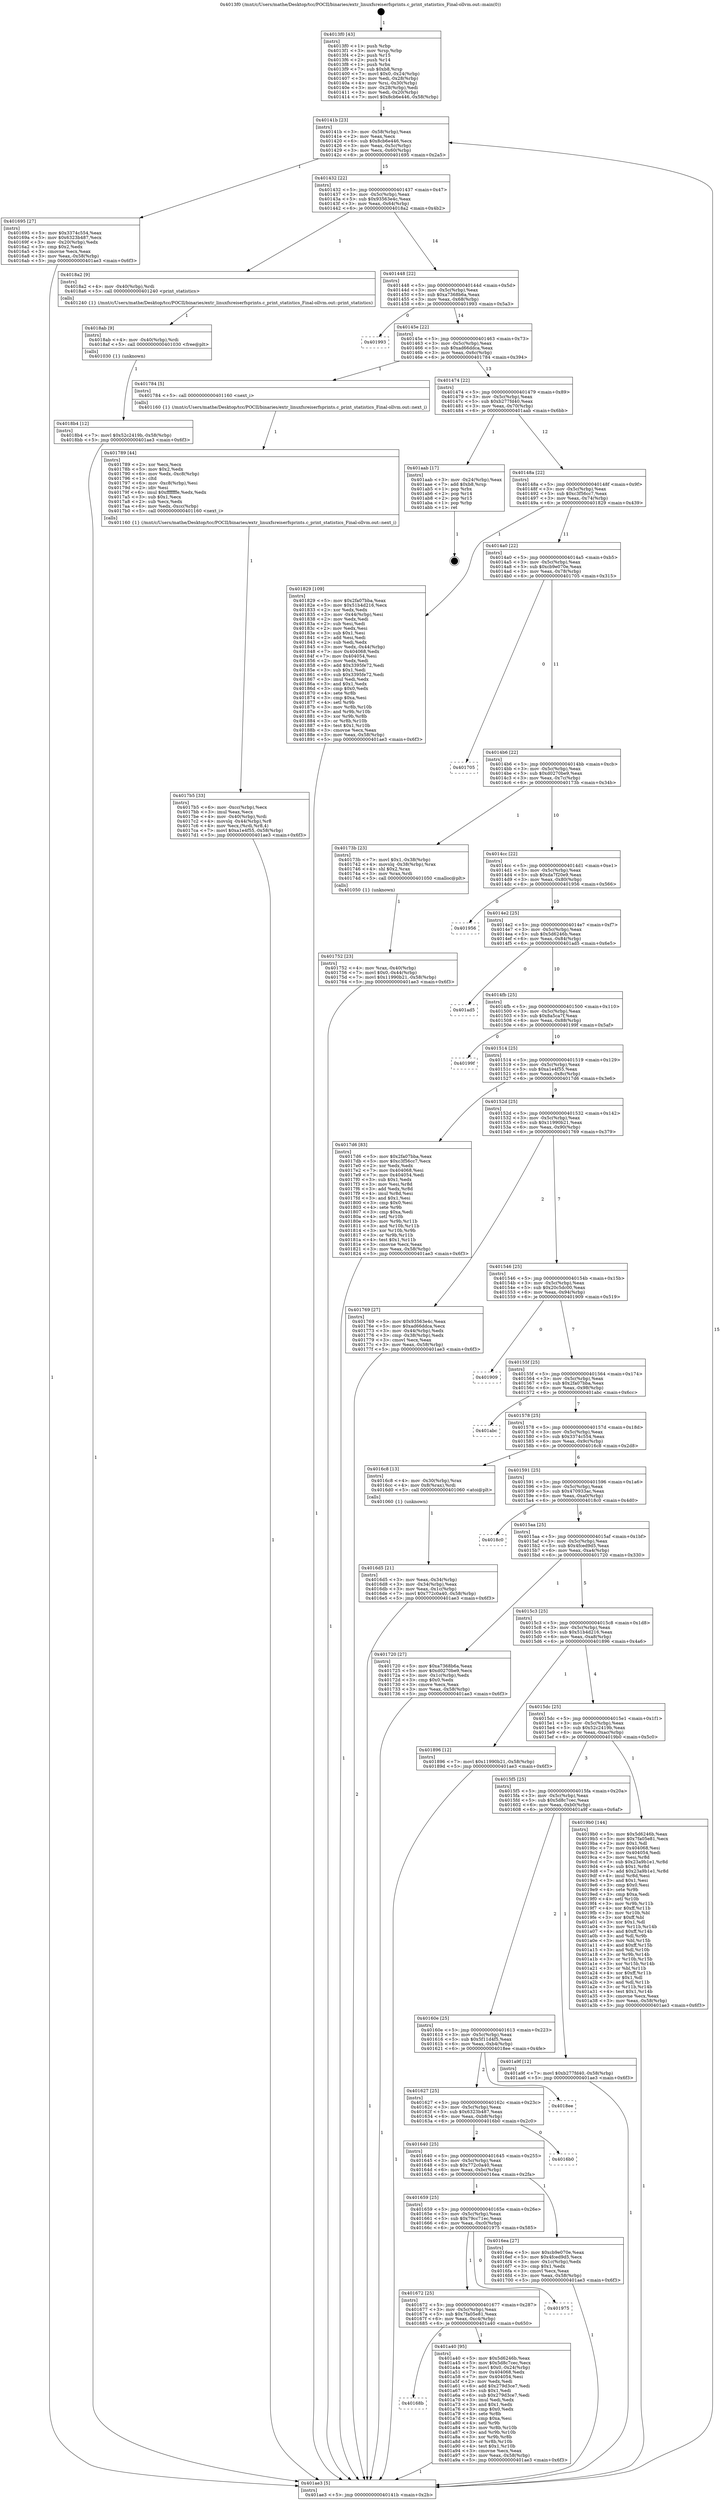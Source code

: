 digraph "0x4013f0" {
  label = "0x4013f0 (/mnt/c/Users/mathe/Desktop/tcc/POCII/binaries/extr_linuxfsreiserfsprints.c_print_statistics_Final-ollvm.out::main(0))"
  labelloc = "t"
  node[shape=record]

  Entry [label="",width=0.3,height=0.3,shape=circle,fillcolor=black,style=filled]
  "0x40141b" [label="{
     0x40141b [23]\l
     | [instrs]\l
     &nbsp;&nbsp;0x40141b \<+3\>: mov -0x58(%rbp),%eax\l
     &nbsp;&nbsp;0x40141e \<+2\>: mov %eax,%ecx\l
     &nbsp;&nbsp;0x401420 \<+6\>: sub $0x8cb6e446,%ecx\l
     &nbsp;&nbsp;0x401426 \<+3\>: mov %eax,-0x5c(%rbp)\l
     &nbsp;&nbsp;0x401429 \<+3\>: mov %ecx,-0x60(%rbp)\l
     &nbsp;&nbsp;0x40142c \<+6\>: je 0000000000401695 \<main+0x2a5\>\l
  }"]
  "0x401695" [label="{
     0x401695 [27]\l
     | [instrs]\l
     &nbsp;&nbsp;0x401695 \<+5\>: mov $0x3374c554,%eax\l
     &nbsp;&nbsp;0x40169a \<+5\>: mov $0x6323b487,%ecx\l
     &nbsp;&nbsp;0x40169f \<+3\>: mov -0x20(%rbp),%edx\l
     &nbsp;&nbsp;0x4016a2 \<+3\>: cmp $0x2,%edx\l
     &nbsp;&nbsp;0x4016a5 \<+3\>: cmovne %ecx,%eax\l
     &nbsp;&nbsp;0x4016a8 \<+3\>: mov %eax,-0x58(%rbp)\l
     &nbsp;&nbsp;0x4016ab \<+5\>: jmp 0000000000401ae3 \<main+0x6f3\>\l
  }"]
  "0x401432" [label="{
     0x401432 [22]\l
     | [instrs]\l
     &nbsp;&nbsp;0x401432 \<+5\>: jmp 0000000000401437 \<main+0x47\>\l
     &nbsp;&nbsp;0x401437 \<+3\>: mov -0x5c(%rbp),%eax\l
     &nbsp;&nbsp;0x40143a \<+5\>: sub $0x93563e4c,%eax\l
     &nbsp;&nbsp;0x40143f \<+3\>: mov %eax,-0x64(%rbp)\l
     &nbsp;&nbsp;0x401442 \<+6\>: je 00000000004018a2 \<main+0x4b2\>\l
  }"]
  "0x401ae3" [label="{
     0x401ae3 [5]\l
     | [instrs]\l
     &nbsp;&nbsp;0x401ae3 \<+5\>: jmp 000000000040141b \<main+0x2b\>\l
  }"]
  "0x4013f0" [label="{
     0x4013f0 [43]\l
     | [instrs]\l
     &nbsp;&nbsp;0x4013f0 \<+1\>: push %rbp\l
     &nbsp;&nbsp;0x4013f1 \<+3\>: mov %rsp,%rbp\l
     &nbsp;&nbsp;0x4013f4 \<+2\>: push %r15\l
     &nbsp;&nbsp;0x4013f6 \<+2\>: push %r14\l
     &nbsp;&nbsp;0x4013f8 \<+1\>: push %rbx\l
     &nbsp;&nbsp;0x4013f9 \<+7\>: sub $0xb8,%rsp\l
     &nbsp;&nbsp;0x401400 \<+7\>: movl $0x0,-0x24(%rbp)\l
     &nbsp;&nbsp;0x401407 \<+3\>: mov %edi,-0x28(%rbp)\l
     &nbsp;&nbsp;0x40140a \<+4\>: mov %rsi,-0x30(%rbp)\l
     &nbsp;&nbsp;0x40140e \<+3\>: mov -0x28(%rbp),%edi\l
     &nbsp;&nbsp;0x401411 \<+3\>: mov %edi,-0x20(%rbp)\l
     &nbsp;&nbsp;0x401414 \<+7\>: movl $0x8cb6e446,-0x58(%rbp)\l
  }"]
  Exit [label="",width=0.3,height=0.3,shape=circle,fillcolor=black,style=filled,peripheries=2]
  "0x4018a2" [label="{
     0x4018a2 [9]\l
     | [instrs]\l
     &nbsp;&nbsp;0x4018a2 \<+4\>: mov -0x40(%rbp),%rdi\l
     &nbsp;&nbsp;0x4018a6 \<+5\>: call 0000000000401240 \<print_statistics\>\l
     | [calls]\l
     &nbsp;&nbsp;0x401240 \{1\} (/mnt/c/Users/mathe/Desktop/tcc/POCII/binaries/extr_linuxfsreiserfsprints.c_print_statistics_Final-ollvm.out::print_statistics)\l
  }"]
  "0x401448" [label="{
     0x401448 [22]\l
     | [instrs]\l
     &nbsp;&nbsp;0x401448 \<+5\>: jmp 000000000040144d \<main+0x5d\>\l
     &nbsp;&nbsp;0x40144d \<+3\>: mov -0x5c(%rbp),%eax\l
     &nbsp;&nbsp;0x401450 \<+5\>: sub $0xa7368b6a,%eax\l
     &nbsp;&nbsp;0x401455 \<+3\>: mov %eax,-0x68(%rbp)\l
     &nbsp;&nbsp;0x401458 \<+6\>: je 0000000000401993 \<main+0x5a3\>\l
  }"]
  "0x40168b" [label="{
     0x40168b\l
  }", style=dashed]
  "0x401993" [label="{
     0x401993\l
  }", style=dashed]
  "0x40145e" [label="{
     0x40145e [22]\l
     | [instrs]\l
     &nbsp;&nbsp;0x40145e \<+5\>: jmp 0000000000401463 \<main+0x73\>\l
     &nbsp;&nbsp;0x401463 \<+3\>: mov -0x5c(%rbp),%eax\l
     &nbsp;&nbsp;0x401466 \<+5\>: sub $0xad66ddca,%eax\l
     &nbsp;&nbsp;0x40146b \<+3\>: mov %eax,-0x6c(%rbp)\l
     &nbsp;&nbsp;0x40146e \<+6\>: je 0000000000401784 \<main+0x394\>\l
  }"]
  "0x401a40" [label="{
     0x401a40 [95]\l
     | [instrs]\l
     &nbsp;&nbsp;0x401a40 \<+5\>: mov $0x5d6246b,%eax\l
     &nbsp;&nbsp;0x401a45 \<+5\>: mov $0x5d8c7cec,%ecx\l
     &nbsp;&nbsp;0x401a4a \<+7\>: movl $0x0,-0x24(%rbp)\l
     &nbsp;&nbsp;0x401a51 \<+7\>: mov 0x404068,%edx\l
     &nbsp;&nbsp;0x401a58 \<+7\>: mov 0x404054,%esi\l
     &nbsp;&nbsp;0x401a5f \<+2\>: mov %edx,%edi\l
     &nbsp;&nbsp;0x401a61 \<+6\>: add $0x279d3ce7,%edi\l
     &nbsp;&nbsp;0x401a67 \<+3\>: sub $0x1,%edi\l
     &nbsp;&nbsp;0x401a6a \<+6\>: sub $0x279d3ce7,%edi\l
     &nbsp;&nbsp;0x401a70 \<+3\>: imul %edi,%edx\l
     &nbsp;&nbsp;0x401a73 \<+3\>: and $0x1,%edx\l
     &nbsp;&nbsp;0x401a76 \<+3\>: cmp $0x0,%edx\l
     &nbsp;&nbsp;0x401a79 \<+4\>: sete %r8b\l
     &nbsp;&nbsp;0x401a7d \<+3\>: cmp $0xa,%esi\l
     &nbsp;&nbsp;0x401a80 \<+4\>: setl %r9b\l
     &nbsp;&nbsp;0x401a84 \<+3\>: mov %r8b,%r10b\l
     &nbsp;&nbsp;0x401a87 \<+3\>: and %r9b,%r10b\l
     &nbsp;&nbsp;0x401a8a \<+3\>: xor %r9b,%r8b\l
     &nbsp;&nbsp;0x401a8d \<+3\>: or %r8b,%r10b\l
     &nbsp;&nbsp;0x401a90 \<+4\>: test $0x1,%r10b\l
     &nbsp;&nbsp;0x401a94 \<+3\>: cmovne %ecx,%eax\l
     &nbsp;&nbsp;0x401a97 \<+3\>: mov %eax,-0x58(%rbp)\l
     &nbsp;&nbsp;0x401a9a \<+5\>: jmp 0000000000401ae3 \<main+0x6f3\>\l
  }"]
  "0x401784" [label="{
     0x401784 [5]\l
     | [instrs]\l
     &nbsp;&nbsp;0x401784 \<+5\>: call 0000000000401160 \<next_i\>\l
     | [calls]\l
     &nbsp;&nbsp;0x401160 \{1\} (/mnt/c/Users/mathe/Desktop/tcc/POCII/binaries/extr_linuxfsreiserfsprints.c_print_statistics_Final-ollvm.out::next_i)\l
  }"]
  "0x401474" [label="{
     0x401474 [22]\l
     | [instrs]\l
     &nbsp;&nbsp;0x401474 \<+5\>: jmp 0000000000401479 \<main+0x89\>\l
     &nbsp;&nbsp;0x401479 \<+3\>: mov -0x5c(%rbp),%eax\l
     &nbsp;&nbsp;0x40147c \<+5\>: sub $0xb277fd40,%eax\l
     &nbsp;&nbsp;0x401481 \<+3\>: mov %eax,-0x70(%rbp)\l
     &nbsp;&nbsp;0x401484 \<+6\>: je 0000000000401aab \<main+0x6bb\>\l
  }"]
  "0x401672" [label="{
     0x401672 [25]\l
     | [instrs]\l
     &nbsp;&nbsp;0x401672 \<+5\>: jmp 0000000000401677 \<main+0x287\>\l
     &nbsp;&nbsp;0x401677 \<+3\>: mov -0x5c(%rbp),%eax\l
     &nbsp;&nbsp;0x40167a \<+5\>: sub $0x7fa05e81,%eax\l
     &nbsp;&nbsp;0x40167f \<+6\>: mov %eax,-0xc4(%rbp)\l
     &nbsp;&nbsp;0x401685 \<+6\>: je 0000000000401a40 \<main+0x650\>\l
  }"]
  "0x401aab" [label="{
     0x401aab [17]\l
     | [instrs]\l
     &nbsp;&nbsp;0x401aab \<+3\>: mov -0x24(%rbp),%eax\l
     &nbsp;&nbsp;0x401aae \<+7\>: add $0xb8,%rsp\l
     &nbsp;&nbsp;0x401ab5 \<+1\>: pop %rbx\l
     &nbsp;&nbsp;0x401ab6 \<+2\>: pop %r14\l
     &nbsp;&nbsp;0x401ab8 \<+2\>: pop %r15\l
     &nbsp;&nbsp;0x401aba \<+1\>: pop %rbp\l
     &nbsp;&nbsp;0x401abb \<+1\>: ret\l
  }"]
  "0x40148a" [label="{
     0x40148a [22]\l
     | [instrs]\l
     &nbsp;&nbsp;0x40148a \<+5\>: jmp 000000000040148f \<main+0x9f\>\l
     &nbsp;&nbsp;0x40148f \<+3\>: mov -0x5c(%rbp),%eax\l
     &nbsp;&nbsp;0x401492 \<+5\>: sub $0xc3f56cc7,%eax\l
     &nbsp;&nbsp;0x401497 \<+3\>: mov %eax,-0x74(%rbp)\l
     &nbsp;&nbsp;0x40149a \<+6\>: je 0000000000401829 \<main+0x439\>\l
  }"]
  "0x401975" [label="{
     0x401975\l
  }", style=dashed]
  "0x401829" [label="{
     0x401829 [109]\l
     | [instrs]\l
     &nbsp;&nbsp;0x401829 \<+5\>: mov $0x2fa07bba,%eax\l
     &nbsp;&nbsp;0x40182e \<+5\>: mov $0x51b4d216,%ecx\l
     &nbsp;&nbsp;0x401833 \<+2\>: xor %edx,%edx\l
     &nbsp;&nbsp;0x401835 \<+3\>: mov -0x44(%rbp),%esi\l
     &nbsp;&nbsp;0x401838 \<+2\>: mov %edx,%edi\l
     &nbsp;&nbsp;0x40183a \<+2\>: sub %esi,%edi\l
     &nbsp;&nbsp;0x40183c \<+2\>: mov %edx,%esi\l
     &nbsp;&nbsp;0x40183e \<+3\>: sub $0x1,%esi\l
     &nbsp;&nbsp;0x401841 \<+2\>: add %esi,%edi\l
     &nbsp;&nbsp;0x401843 \<+2\>: sub %edi,%edx\l
     &nbsp;&nbsp;0x401845 \<+3\>: mov %edx,-0x44(%rbp)\l
     &nbsp;&nbsp;0x401848 \<+7\>: mov 0x404068,%edx\l
     &nbsp;&nbsp;0x40184f \<+7\>: mov 0x404054,%esi\l
     &nbsp;&nbsp;0x401856 \<+2\>: mov %edx,%edi\l
     &nbsp;&nbsp;0x401858 \<+6\>: add $0x3395fe72,%edi\l
     &nbsp;&nbsp;0x40185e \<+3\>: sub $0x1,%edi\l
     &nbsp;&nbsp;0x401861 \<+6\>: sub $0x3395fe72,%edi\l
     &nbsp;&nbsp;0x401867 \<+3\>: imul %edi,%edx\l
     &nbsp;&nbsp;0x40186a \<+3\>: and $0x1,%edx\l
     &nbsp;&nbsp;0x40186d \<+3\>: cmp $0x0,%edx\l
     &nbsp;&nbsp;0x401870 \<+4\>: sete %r8b\l
     &nbsp;&nbsp;0x401874 \<+3\>: cmp $0xa,%esi\l
     &nbsp;&nbsp;0x401877 \<+4\>: setl %r9b\l
     &nbsp;&nbsp;0x40187b \<+3\>: mov %r8b,%r10b\l
     &nbsp;&nbsp;0x40187e \<+3\>: and %r9b,%r10b\l
     &nbsp;&nbsp;0x401881 \<+3\>: xor %r9b,%r8b\l
     &nbsp;&nbsp;0x401884 \<+3\>: or %r8b,%r10b\l
     &nbsp;&nbsp;0x401887 \<+4\>: test $0x1,%r10b\l
     &nbsp;&nbsp;0x40188b \<+3\>: cmovne %ecx,%eax\l
     &nbsp;&nbsp;0x40188e \<+3\>: mov %eax,-0x58(%rbp)\l
     &nbsp;&nbsp;0x401891 \<+5\>: jmp 0000000000401ae3 \<main+0x6f3\>\l
  }"]
  "0x4014a0" [label="{
     0x4014a0 [22]\l
     | [instrs]\l
     &nbsp;&nbsp;0x4014a0 \<+5\>: jmp 00000000004014a5 \<main+0xb5\>\l
     &nbsp;&nbsp;0x4014a5 \<+3\>: mov -0x5c(%rbp),%eax\l
     &nbsp;&nbsp;0x4014a8 \<+5\>: sub $0xcb9e070e,%eax\l
     &nbsp;&nbsp;0x4014ad \<+3\>: mov %eax,-0x78(%rbp)\l
     &nbsp;&nbsp;0x4014b0 \<+6\>: je 0000000000401705 \<main+0x315\>\l
  }"]
  "0x4018b4" [label="{
     0x4018b4 [12]\l
     | [instrs]\l
     &nbsp;&nbsp;0x4018b4 \<+7\>: movl $0x52c2419b,-0x58(%rbp)\l
     &nbsp;&nbsp;0x4018bb \<+5\>: jmp 0000000000401ae3 \<main+0x6f3\>\l
  }"]
  "0x401705" [label="{
     0x401705\l
  }", style=dashed]
  "0x4014b6" [label="{
     0x4014b6 [22]\l
     | [instrs]\l
     &nbsp;&nbsp;0x4014b6 \<+5\>: jmp 00000000004014bb \<main+0xcb\>\l
     &nbsp;&nbsp;0x4014bb \<+3\>: mov -0x5c(%rbp),%eax\l
     &nbsp;&nbsp;0x4014be \<+5\>: sub $0xd0270be9,%eax\l
     &nbsp;&nbsp;0x4014c3 \<+3\>: mov %eax,-0x7c(%rbp)\l
     &nbsp;&nbsp;0x4014c6 \<+6\>: je 000000000040173b \<main+0x34b\>\l
  }"]
  "0x4018ab" [label="{
     0x4018ab [9]\l
     | [instrs]\l
     &nbsp;&nbsp;0x4018ab \<+4\>: mov -0x40(%rbp),%rdi\l
     &nbsp;&nbsp;0x4018af \<+5\>: call 0000000000401030 \<free@plt\>\l
     | [calls]\l
     &nbsp;&nbsp;0x401030 \{1\} (unknown)\l
  }"]
  "0x40173b" [label="{
     0x40173b [23]\l
     | [instrs]\l
     &nbsp;&nbsp;0x40173b \<+7\>: movl $0x1,-0x38(%rbp)\l
     &nbsp;&nbsp;0x401742 \<+4\>: movslq -0x38(%rbp),%rax\l
     &nbsp;&nbsp;0x401746 \<+4\>: shl $0x2,%rax\l
     &nbsp;&nbsp;0x40174a \<+3\>: mov %rax,%rdi\l
     &nbsp;&nbsp;0x40174d \<+5\>: call 0000000000401050 \<malloc@plt\>\l
     | [calls]\l
     &nbsp;&nbsp;0x401050 \{1\} (unknown)\l
  }"]
  "0x4014cc" [label="{
     0x4014cc [22]\l
     | [instrs]\l
     &nbsp;&nbsp;0x4014cc \<+5\>: jmp 00000000004014d1 \<main+0xe1\>\l
     &nbsp;&nbsp;0x4014d1 \<+3\>: mov -0x5c(%rbp),%eax\l
     &nbsp;&nbsp;0x4014d4 \<+5\>: sub $0xda7f20e9,%eax\l
     &nbsp;&nbsp;0x4014d9 \<+3\>: mov %eax,-0x80(%rbp)\l
     &nbsp;&nbsp;0x4014dc \<+6\>: je 0000000000401956 \<main+0x566\>\l
  }"]
  "0x4017b5" [label="{
     0x4017b5 [33]\l
     | [instrs]\l
     &nbsp;&nbsp;0x4017b5 \<+6\>: mov -0xcc(%rbp),%ecx\l
     &nbsp;&nbsp;0x4017bb \<+3\>: imul %eax,%ecx\l
     &nbsp;&nbsp;0x4017be \<+4\>: mov -0x40(%rbp),%rdi\l
     &nbsp;&nbsp;0x4017c2 \<+4\>: movslq -0x44(%rbp),%r8\l
     &nbsp;&nbsp;0x4017c6 \<+4\>: mov %ecx,(%rdi,%r8,4)\l
     &nbsp;&nbsp;0x4017ca \<+7\>: movl $0xa1e4f55,-0x58(%rbp)\l
     &nbsp;&nbsp;0x4017d1 \<+5\>: jmp 0000000000401ae3 \<main+0x6f3\>\l
  }"]
  "0x401956" [label="{
     0x401956\l
  }", style=dashed]
  "0x4014e2" [label="{
     0x4014e2 [25]\l
     | [instrs]\l
     &nbsp;&nbsp;0x4014e2 \<+5\>: jmp 00000000004014e7 \<main+0xf7\>\l
     &nbsp;&nbsp;0x4014e7 \<+3\>: mov -0x5c(%rbp),%eax\l
     &nbsp;&nbsp;0x4014ea \<+5\>: sub $0x5d6246b,%eax\l
     &nbsp;&nbsp;0x4014ef \<+6\>: mov %eax,-0x84(%rbp)\l
     &nbsp;&nbsp;0x4014f5 \<+6\>: je 0000000000401ad5 \<main+0x6e5\>\l
  }"]
  "0x401789" [label="{
     0x401789 [44]\l
     | [instrs]\l
     &nbsp;&nbsp;0x401789 \<+2\>: xor %ecx,%ecx\l
     &nbsp;&nbsp;0x40178b \<+5\>: mov $0x2,%edx\l
     &nbsp;&nbsp;0x401790 \<+6\>: mov %edx,-0xc8(%rbp)\l
     &nbsp;&nbsp;0x401796 \<+1\>: cltd\l
     &nbsp;&nbsp;0x401797 \<+6\>: mov -0xc8(%rbp),%esi\l
     &nbsp;&nbsp;0x40179d \<+2\>: idiv %esi\l
     &nbsp;&nbsp;0x40179f \<+6\>: imul $0xfffffffe,%edx,%edx\l
     &nbsp;&nbsp;0x4017a5 \<+3\>: sub $0x1,%ecx\l
     &nbsp;&nbsp;0x4017a8 \<+2\>: sub %ecx,%edx\l
     &nbsp;&nbsp;0x4017aa \<+6\>: mov %edx,-0xcc(%rbp)\l
     &nbsp;&nbsp;0x4017b0 \<+5\>: call 0000000000401160 \<next_i\>\l
     | [calls]\l
     &nbsp;&nbsp;0x401160 \{1\} (/mnt/c/Users/mathe/Desktop/tcc/POCII/binaries/extr_linuxfsreiserfsprints.c_print_statistics_Final-ollvm.out::next_i)\l
  }"]
  "0x401ad5" [label="{
     0x401ad5\l
  }", style=dashed]
  "0x4014fb" [label="{
     0x4014fb [25]\l
     | [instrs]\l
     &nbsp;&nbsp;0x4014fb \<+5\>: jmp 0000000000401500 \<main+0x110\>\l
     &nbsp;&nbsp;0x401500 \<+3\>: mov -0x5c(%rbp),%eax\l
     &nbsp;&nbsp;0x401503 \<+5\>: sub $0x8a5ca7f,%eax\l
     &nbsp;&nbsp;0x401508 \<+6\>: mov %eax,-0x88(%rbp)\l
     &nbsp;&nbsp;0x40150e \<+6\>: je 000000000040199f \<main+0x5af\>\l
  }"]
  "0x401752" [label="{
     0x401752 [23]\l
     | [instrs]\l
     &nbsp;&nbsp;0x401752 \<+4\>: mov %rax,-0x40(%rbp)\l
     &nbsp;&nbsp;0x401756 \<+7\>: movl $0x0,-0x44(%rbp)\l
     &nbsp;&nbsp;0x40175d \<+7\>: movl $0x11990b21,-0x58(%rbp)\l
     &nbsp;&nbsp;0x401764 \<+5\>: jmp 0000000000401ae3 \<main+0x6f3\>\l
  }"]
  "0x40199f" [label="{
     0x40199f\l
  }", style=dashed]
  "0x401514" [label="{
     0x401514 [25]\l
     | [instrs]\l
     &nbsp;&nbsp;0x401514 \<+5\>: jmp 0000000000401519 \<main+0x129\>\l
     &nbsp;&nbsp;0x401519 \<+3\>: mov -0x5c(%rbp),%eax\l
     &nbsp;&nbsp;0x40151c \<+5\>: sub $0xa1e4f55,%eax\l
     &nbsp;&nbsp;0x401521 \<+6\>: mov %eax,-0x8c(%rbp)\l
     &nbsp;&nbsp;0x401527 \<+6\>: je 00000000004017d6 \<main+0x3e6\>\l
  }"]
  "0x401659" [label="{
     0x401659 [25]\l
     | [instrs]\l
     &nbsp;&nbsp;0x401659 \<+5\>: jmp 000000000040165e \<main+0x26e\>\l
     &nbsp;&nbsp;0x40165e \<+3\>: mov -0x5c(%rbp),%eax\l
     &nbsp;&nbsp;0x401661 \<+5\>: sub $0x79cc71ec,%eax\l
     &nbsp;&nbsp;0x401666 \<+6\>: mov %eax,-0xc0(%rbp)\l
     &nbsp;&nbsp;0x40166c \<+6\>: je 0000000000401975 \<main+0x585\>\l
  }"]
  "0x4017d6" [label="{
     0x4017d6 [83]\l
     | [instrs]\l
     &nbsp;&nbsp;0x4017d6 \<+5\>: mov $0x2fa07bba,%eax\l
     &nbsp;&nbsp;0x4017db \<+5\>: mov $0xc3f56cc7,%ecx\l
     &nbsp;&nbsp;0x4017e0 \<+2\>: xor %edx,%edx\l
     &nbsp;&nbsp;0x4017e2 \<+7\>: mov 0x404068,%esi\l
     &nbsp;&nbsp;0x4017e9 \<+7\>: mov 0x404054,%edi\l
     &nbsp;&nbsp;0x4017f0 \<+3\>: sub $0x1,%edx\l
     &nbsp;&nbsp;0x4017f3 \<+3\>: mov %esi,%r8d\l
     &nbsp;&nbsp;0x4017f6 \<+3\>: add %edx,%r8d\l
     &nbsp;&nbsp;0x4017f9 \<+4\>: imul %r8d,%esi\l
     &nbsp;&nbsp;0x4017fd \<+3\>: and $0x1,%esi\l
     &nbsp;&nbsp;0x401800 \<+3\>: cmp $0x0,%esi\l
     &nbsp;&nbsp;0x401803 \<+4\>: sete %r9b\l
     &nbsp;&nbsp;0x401807 \<+3\>: cmp $0xa,%edi\l
     &nbsp;&nbsp;0x40180a \<+4\>: setl %r10b\l
     &nbsp;&nbsp;0x40180e \<+3\>: mov %r9b,%r11b\l
     &nbsp;&nbsp;0x401811 \<+3\>: and %r10b,%r11b\l
     &nbsp;&nbsp;0x401814 \<+3\>: xor %r10b,%r9b\l
     &nbsp;&nbsp;0x401817 \<+3\>: or %r9b,%r11b\l
     &nbsp;&nbsp;0x40181a \<+4\>: test $0x1,%r11b\l
     &nbsp;&nbsp;0x40181e \<+3\>: cmovne %ecx,%eax\l
     &nbsp;&nbsp;0x401821 \<+3\>: mov %eax,-0x58(%rbp)\l
     &nbsp;&nbsp;0x401824 \<+5\>: jmp 0000000000401ae3 \<main+0x6f3\>\l
  }"]
  "0x40152d" [label="{
     0x40152d [25]\l
     | [instrs]\l
     &nbsp;&nbsp;0x40152d \<+5\>: jmp 0000000000401532 \<main+0x142\>\l
     &nbsp;&nbsp;0x401532 \<+3\>: mov -0x5c(%rbp),%eax\l
     &nbsp;&nbsp;0x401535 \<+5\>: sub $0x11990b21,%eax\l
     &nbsp;&nbsp;0x40153a \<+6\>: mov %eax,-0x90(%rbp)\l
     &nbsp;&nbsp;0x401540 \<+6\>: je 0000000000401769 \<main+0x379\>\l
  }"]
  "0x4016ea" [label="{
     0x4016ea [27]\l
     | [instrs]\l
     &nbsp;&nbsp;0x4016ea \<+5\>: mov $0xcb9e070e,%eax\l
     &nbsp;&nbsp;0x4016ef \<+5\>: mov $0x4fced9d5,%ecx\l
     &nbsp;&nbsp;0x4016f4 \<+3\>: mov -0x1c(%rbp),%edx\l
     &nbsp;&nbsp;0x4016f7 \<+3\>: cmp $0x1,%edx\l
     &nbsp;&nbsp;0x4016fa \<+3\>: cmovl %ecx,%eax\l
     &nbsp;&nbsp;0x4016fd \<+3\>: mov %eax,-0x58(%rbp)\l
     &nbsp;&nbsp;0x401700 \<+5\>: jmp 0000000000401ae3 \<main+0x6f3\>\l
  }"]
  "0x401769" [label="{
     0x401769 [27]\l
     | [instrs]\l
     &nbsp;&nbsp;0x401769 \<+5\>: mov $0x93563e4c,%eax\l
     &nbsp;&nbsp;0x40176e \<+5\>: mov $0xad66ddca,%ecx\l
     &nbsp;&nbsp;0x401773 \<+3\>: mov -0x44(%rbp),%edx\l
     &nbsp;&nbsp;0x401776 \<+3\>: cmp -0x38(%rbp),%edx\l
     &nbsp;&nbsp;0x401779 \<+3\>: cmovl %ecx,%eax\l
     &nbsp;&nbsp;0x40177c \<+3\>: mov %eax,-0x58(%rbp)\l
     &nbsp;&nbsp;0x40177f \<+5\>: jmp 0000000000401ae3 \<main+0x6f3\>\l
  }"]
  "0x401546" [label="{
     0x401546 [25]\l
     | [instrs]\l
     &nbsp;&nbsp;0x401546 \<+5\>: jmp 000000000040154b \<main+0x15b\>\l
     &nbsp;&nbsp;0x40154b \<+3\>: mov -0x5c(%rbp),%eax\l
     &nbsp;&nbsp;0x40154e \<+5\>: sub $0x20c5dc00,%eax\l
     &nbsp;&nbsp;0x401553 \<+6\>: mov %eax,-0x94(%rbp)\l
     &nbsp;&nbsp;0x401559 \<+6\>: je 0000000000401909 \<main+0x519\>\l
  }"]
  "0x401640" [label="{
     0x401640 [25]\l
     | [instrs]\l
     &nbsp;&nbsp;0x401640 \<+5\>: jmp 0000000000401645 \<main+0x255\>\l
     &nbsp;&nbsp;0x401645 \<+3\>: mov -0x5c(%rbp),%eax\l
     &nbsp;&nbsp;0x401648 \<+5\>: sub $0x772c0a40,%eax\l
     &nbsp;&nbsp;0x40164d \<+6\>: mov %eax,-0xbc(%rbp)\l
     &nbsp;&nbsp;0x401653 \<+6\>: je 00000000004016ea \<main+0x2fa\>\l
  }"]
  "0x401909" [label="{
     0x401909\l
  }", style=dashed]
  "0x40155f" [label="{
     0x40155f [25]\l
     | [instrs]\l
     &nbsp;&nbsp;0x40155f \<+5\>: jmp 0000000000401564 \<main+0x174\>\l
     &nbsp;&nbsp;0x401564 \<+3\>: mov -0x5c(%rbp),%eax\l
     &nbsp;&nbsp;0x401567 \<+5\>: sub $0x2fa07bba,%eax\l
     &nbsp;&nbsp;0x40156c \<+6\>: mov %eax,-0x98(%rbp)\l
     &nbsp;&nbsp;0x401572 \<+6\>: je 0000000000401abc \<main+0x6cc\>\l
  }"]
  "0x4016b0" [label="{
     0x4016b0\l
  }", style=dashed]
  "0x401abc" [label="{
     0x401abc\l
  }", style=dashed]
  "0x401578" [label="{
     0x401578 [25]\l
     | [instrs]\l
     &nbsp;&nbsp;0x401578 \<+5\>: jmp 000000000040157d \<main+0x18d\>\l
     &nbsp;&nbsp;0x40157d \<+3\>: mov -0x5c(%rbp),%eax\l
     &nbsp;&nbsp;0x401580 \<+5\>: sub $0x3374c554,%eax\l
     &nbsp;&nbsp;0x401585 \<+6\>: mov %eax,-0x9c(%rbp)\l
     &nbsp;&nbsp;0x40158b \<+6\>: je 00000000004016c8 \<main+0x2d8\>\l
  }"]
  "0x401627" [label="{
     0x401627 [25]\l
     | [instrs]\l
     &nbsp;&nbsp;0x401627 \<+5\>: jmp 000000000040162c \<main+0x23c\>\l
     &nbsp;&nbsp;0x40162c \<+3\>: mov -0x5c(%rbp),%eax\l
     &nbsp;&nbsp;0x40162f \<+5\>: sub $0x6323b487,%eax\l
     &nbsp;&nbsp;0x401634 \<+6\>: mov %eax,-0xb8(%rbp)\l
     &nbsp;&nbsp;0x40163a \<+6\>: je 00000000004016b0 \<main+0x2c0\>\l
  }"]
  "0x4016c8" [label="{
     0x4016c8 [13]\l
     | [instrs]\l
     &nbsp;&nbsp;0x4016c8 \<+4\>: mov -0x30(%rbp),%rax\l
     &nbsp;&nbsp;0x4016cc \<+4\>: mov 0x8(%rax),%rdi\l
     &nbsp;&nbsp;0x4016d0 \<+5\>: call 0000000000401060 \<atoi@plt\>\l
     | [calls]\l
     &nbsp;&nbsp;0x401060 \{1\} (unknown)\l
  }"]
  "0x401591" [label="{
     0x401591 [25]\l
     | [instrs]\l
     &nbsp;&nbsp;0x401591 \<+5\>: jmp 0000000000401596 \<main+0x1a6\>\l
     &nbsp;&nbsp;0x401596 \<+3\>: mov -0x5c(%rbp),%eax\l
     &nbsp;&nbsp;0x401599 \<+5\>: sub $0x470933ac,%eax\l
     &nbsp;&nbsp;0x40159e \<+6\>: mov %eax,-0xa0(%rbp)\l
     &nbsp;&nbsp;0x4015a4 \<+6\>: je 00000000004018c0 \<main+0x4d0\>\l
  }"]
  "0x4016d5" [label="{
     0x4016d5 [21]\l
     | [instrs]\l
     &nbsp;&nbsp;0x4016d5 \<+3\>: mov %eax,-0x34(%rbp)\l
     &nbsp;&nbsp;0x4016d8 \<+3\>: mov -0x34(%rbp),%eax\l
     &nbsp;&nbsp;0x4016db \<+3\>: mov %eax,-0x1c(%rbp)\l
     &nbsp;&nbsp;0x4016de \<+7\>: movl $0x772c0a40,-0x58(%rbp)\l
     &nbsp;&nbsp;0x4016e5 \<+5\>: jmp 0000000000401ae3 \<main+0x6f3\>\l
  }"]
  "0x4018ee" [label="{
     0x4018ee\l
  }", style=dashed]
  "0x4018c0" [label="{
     0x4018c0\l
  }", style=dashed]
  "0x4015aa" [label="{
     0x4015aa [25]\l
     | [instrs]\l
     &nbsp;&nbsp;0x4015aa \<+5\>: jmp 00000000004015af \<main+0x1bf\>\l
     &nbsp;&nbsp;0x4015af \<+3\>: mov -0x5c(%rbp),%eax\l
     &nbsp;&nbsp;0x4015b2 \<+5\>: sub $0x4fced9d5,%eax\l
     &nbsp;&nbsp;0x4015b7 \<+6\>: mov %eax,-0xa4(%rbp)\l
     &nbsp;&nbsp;0x4015bd \<+6\>: je 0000000000401720 \<main+0x330\>\l
  }"]
  "0x40160e" [label="{
     0x40160e [25]\l
     | [instrs]\l
     &nbsp;&nbsp;0x40160e \<+5\>: jmp 0000000000401613 \<main+0x223\>\l
     &nbsp;&nbsp;0x401613 \<+3\>: mov -0x5c(%rbp),%eax\l
     &nbsp;&nbsp;0x401616 \<+5\>: sub $0x5f11d4f5,%eax\l
     &nbsp;&nbsp;0x40161b \<+6\>: mov %eax,-0xb4(%rbp)\l
     &nbsp;&nbsp;0x401621 \<+6\>: je 00000000004018ee \<main+0x4fe\>\l
  }"]
  "0x401720" [label="{
     0x401720 [27]\l
     | [instrs]\l
     &nbsp;&nbsp;0x401720 \<+5\>: mov $0xa7368b6a,%eax\l
     &nbsp;&nbsp;0x401725 \<+5\>: mov $0xd0270be9,%ecx\l
     &nbsp;&nbsp;0x40172a \<+3\>: mov -0x1c(%rbp),%edx\l
     &nbsp;&nbsp;0x40172d \<+3\>: cmp $0x0,%edx\l
     &nbsp;&nbsp;0x401730 \<+3\>: cmove %ecx,%eax\l
     &nbsp;&nbsp;0x401733 \<+3\>: mov %eax,-0x58(%rbp)\l
     &nbsp;&nbsp;0x401736 \<+5\>: jmp 0000000000401ae3 \<main+0x6f3\>\l
  }"]
  "0x4015c3" [label="{
     0x4015c3 [25]\l
     | [instrs]\l
     &nbsp;&nbsp;0x4015c3 \<+5\>: jmp 00000000004015c8 \<main+0x1d8\>\l
     &nbsp;&nbsp;0x4015c8 \<+3\>: mov -0x5c(%rbp),%eax\l
     &nbsp;&nbsp;0x4015cb \<+5\>: sub $0x51b4d216,%eax\l
     &nbsp;&nbsp;0x4015d0 \<+6\>: mov %eax,-0xa8(%rbp)\l
     &nbsp;&nbsp;0x4015d6 \<+6\>: je 0000000000401896 \<main+0x4a6\>\l
  }"]
  "0x401a9f" [label="{
     0x401a9f [12]\l
     | [instrs]\l
     &nbsp;&nbsp;0x401a9f \<+7\>: movl $0xb277fd40,-0x58(%rbp)\l
     &nbsp;&nbsp;0x401aa6 \<+5\>: jmp 0000000000401ae3 \<main+0x6f3\>\l
  }"]
  "0x401896" [label="{
     0x401896 [12]\l
     | [instrs]\l
     &nbsp;&nbsp;0x401896 \<+7\>: movl $0x11990b21,-0x58(%rbp)\l
     &nbsp;&nbsp;0x40189d \<+5\>: jmp 0000000000401ae3 \<main+0x6f3\>\l
  }"]
  "0x4015dc" [label="{
     0x4015dc [25]\l
     | [instrs]\l
     &nbsp;&nbsp;0x4015dc \<+5\>: jmp 00000000004015e1 \<main+0x1f1\>\l
     &nbsp;&nbsp;0x4015e1 \<+3\>: mov -0x5c(%rbp),%eax\l
     &nbsp;&nbsp;0x4015e4 \<+5\>: sub $0x52c2419b,%eax\l
     &nbsp;&nbsp;0x4015e9 \<+6\>: mov %eax,-0xac(%rbp)\l
     &nbsp;&nbsp;0x4015ef \<+6\>: je 00000000004019b0 \<main+0x5c0\>\l
  }"]
  "0x4015f5" [label="{
     0x4015f5 [25]\l
     | [instrs]\l
     &nbsp;&nbsp;0x4015f5 \<+5\>: jmp 00000000004015fa \<main+0x20a\>\l
     &nbsp;&nbsp;0x4015fa \<+3\>: mov -0x5c(%rbp),%eax\l
     &nbsp;&nbsp;0x4015fd \<+5\>: sub $0x5d8c7cec,%eax\l
     &nbsp;&nbsp;0x401602 \<+6\>: mov %eax,-0xb0(%rbp)\l
     &nbsp;&nbsp;0x401608 \<+6\>: je 0000000000401a9f \<main+0x6af\>\l
  }"]
  "0x4019b0" [label="{
     0x4019b0 [144]\l
     | [instrs]\l
     &nbsp;&nbsp;0x4019b0 \<+5\>: mov $0x5d6246b,%eax\l
     &nbsp;&nbsp;0x4019b5 \<+5\>: mov $0x7fa05e81,%ecx\l
     &nbsp;&nbsp;0x4019ba \<+2\>: mov $0x1,%dl\l
     &nbsp;&nbsp;0x4019bc \<+7\>: mov 0x404068,%esi\l
     &nbsp;&nbsp;0x4019c3 \<+7\>: mov 0x404054,%edi\l
     &nbsp;&nbsp;0x4019ca \<+3\>: mov %esi,%r8d\l
     &nbsp;&nbsp;0x4019cd \<+7\>: sub $0x23a9b1e1,%r8d\l
     &nbsp;&nbsp;0x4019d4 \<+4\>: sub $0x1,%r8d\l
     &nbsp;&nbsp;0x4019d8 \<+7\>: add $0x23a9b1e1,%r8d\l
     &nbsp;&nbsp;0x4019df \<+4\>: imul %r8d,%esi\l
     &nbsp;&nbsp;0x4019e3 \<+3\>: and $0x1,%esi\l
     &nbsp;&nbsp;0x4019e6 \<+3\>: cmp $0x0,%esi\l
     &nbsp;&nbsp;0x4019e9 \<+4\>: sete %r9b\l
     &nbsp;&nbsp;0x4019ed \<+3\>: cmp $0xa,%edi\l
     &nbsp;&nbsp;0x4019f0 \<+4\>: setl %r10b\l
     &nbsp;&nbsp;0x4019f4 \<+3\>: mov %r9b,%r11b\l
     &nbsp;&nbsp;0x4019f7 \<+4\>: xor $0xff,%r11b\l
     &nbsp;&nbsp;0x4019fb \<+3\>: mov %r10b,%bl\l
     &nbsp;&nbsp;0x4019fe \<+3\>: xor $0xff,%bl\l
     &nbsp;&nbsp;0x401a01 \<+3\>: xor $0x1,%dl\l
     &nbsp;&nbsp;0x401a04 \<+3\>: mov %r11b,%r14b\l
     &nbsp;&nbsp;0x401a07 \<+4\>: and $0xff,%r14b\l
     &nbsp;&nbsp;0x401a0b \<+3\>: and %dl,%r9b\l
     &nbsp;&nbsp;0x401a0e \<+3\>: mov %bl,%r15b\l
     &nbsp;&nbsp;0x401a11 \<+4\>: and $0xff,%r15b\l
     &nbsp;&nbsp;0x401a15 \<+3\>: and %dl,%r10b\l
     &nbsp;&nbsp;0x401a18 \<+3\>: or %r9b,%r14b\l
     &nbsp;&nbsp;0x401a1b \<+3\>: or %r10b,%r15b\l
     &nbsp;&nbsp;0x401a1e \<+3\>: xor %r15b,%r14b\l
     &nbsp;&nbsp;0x401a21 \<+3\>: or %bl,%r11b\l
     &nbsp;&nbsp;0x401a24 \<+4\>: xor $0xff,%r11b\l
     &nbsp;&nbsp;0x401a28 \<+3\>: or $0x1,%dl\l
     &nbsp;&nbsp;0x401a2b \<+3\>: and %dl,%r11b\l
     &nbsp;&nbsp;0x401a2e \<+3\>: or %r11b,%r14b\l
     &nbsp;&nbsp;0x401a31 \<+4\>: test $0x1,%r14b\l
     &nbsp;&nbsp;0x401a35 \<+3\>: cmovne %ecx,%eax\l
     &nbsp;&nbsp;0x401a38 \<+3\>: mov %eax,-0x58(%rbp)\l
     &nbsp;&nbsp;0x401a3b \<+5\>: jmp 0000000000401ae3 \<main+0x6f3\>\l
  }"]
  Entry -> "0x4013f0" [label=" 1"]
  "0x40141b" -> "0x401695" [label=" 1"]
  "0x40141b" -> "0x401432" [label=" 15"]
  "0x401695" -> "0x401ae3" [label=" 1"]
  "0x4013f0" -> "0x40141b" [label=" 1"]
  "0x401ae3" -> "0x40141b" [label=" 15"]
  "0x401aab" -> Exit [label=" 1"]
  "0x401432" -> "0x4018a2" [label=" 1"]
  "0x401432" -> "0x401448" [label=" 14"]
  "0x401a9f" -> "0x401ae3" [label=" 1"]
  "0x401448" -> "0x401993" [label=" 0"]
  "0x401448" -> "0x40145e" [label=" 14"]
  "0x401a40" -> "0x401ae3" [label=" 1"]
  "0x40145e" -> "0x401784" [label=" 1"]
  "0x40145e" -> "0x401474" [label=" 13"]
  "0x401672" -> "0x40168b" [label=" 0"]
  "0x401474" -> "0x401aab" [label=" 1"]
  "0x401474" -> "0x40148a" [label=" 12"]
  "0x401672" -> "0x401a40" [label=" 1"]
  "0x40148a" -> "0x401829" [label=" 1"]
  "0x40148a" -> "0x4014a0" [label=" 11"]
  "0x401659" -> "0x401672" [label=" 1"]
  "0x4014a0" -> "0x401705" [label=" 0"]
  "0x4014a0" -> "0x4014b6" [label=" 11"]
  "0x401659" -> "0x401975" [label=" 0"]
  "0x4014b6" -> "0x40173b" [label=" 1"]
  "0x4014b6" -> "0x4014cc" [label=" 10"]
  "0x4019b0" -> "0x401ae3" [label=" 1"]
  "0x4014cc" -> "0x401956" [label=" 0"]
  "0x4014cc" -> "0x4014e2" [label=" 10"]
  "0x4018b4" -> "0x401ae3" [label=" 1"]
  "0x4014e2" -> "0x401ad5" [label=" 0"]
  "0x4014e2" -> "0x4014fb" [label=" 10"]
  "0x4018ab" -> "0x4018b4" [label=" 1"]
  "0x4014fb" -> "0x40199f" [label=" 0"]
  "0x4014fb" -> "0x401514" [label=" 10"]
  "0x4018a2" -> "0x4018ab" [label=" 1"]
  "0x401514" -> "0x4017d6" [label=" 1"]
  "0x401514" -> "0x40152d" [label=" 9"]
  "0x401896" -> "0x401ae3" [label=" 1"]
  "0x40152d" -> "0x401769" [label=" 2"]
  "0x40152d" -> "0x401546" [label=" 7"]
  "0x401829" -> "0x401ae3" [label=" 1"]
  "0x401546" -> "0x401909" [label=" 0"]
  "0x401546" -> "0x40155f" [label=" 7"]
  "0x4017b5" -> "0x401ae3" [label=" 1"]
  "0x40155f" -> "0x401abc" [label=" 0"]
  "0x40155f" -> "0x401578" [label=" 7"]
  "0x401789" -> "0x4017b5" [label=" 1"]
  "0x401578" -> "0x4016c8" [label=" 1"]
  "0x401578" -> "0x401591" [label=" 6"]
  "0x4016c8" -> "0x4016d5" [label=" 1"]
  "0x4016d5" -> "0x401ae3" [label=" 1"]
  "0x401769" -> "0x401ae3" [label=" 2"]
  "0x401591" -> "0x4018c0" [label=" 0"]
  "0x401591" -> "0x4015aa" [label=" 6"]
  "0x401752" -> "0x401ae3" [label=" 1"]
  "0x4015aa" -> "0x401720" [label=" 1"]
  "0x4015aa" -> "0x4015c3" [label=" 5"]
  "0x401720" -> "0x401ae3" [label=" 1"]
  "0x4015c3" -> "0x401896" [label=" 1"]
  "0x4015c3" -> "0x4015dc" [label=" 4"]
  "0x4016ea" -> "0x401ae3" [label=" 1"]
  "0x4015dc" -> "0x4019b0" [label=" 1"]
  "0x4015dc" -> "0x4015f5" [label=" 3"]
  "0x401640" -> "0x401659" [label=" 1"]
  "0x4015f5" -> "0x401a9f" [label=" 1"]
  "0x4015f5" -> "0x40160e" [label=" 2"]
  "0x40173b" -> "0x401752" [label=" 1"]
  "0x40160e" -> "0x4018ee" [label=" 0"]
  "0x40160e" -> "0x401627" [label=" 2"]
  "0x401784" -> "0x401789" [label=" 1"]
  "0x401627" -> "0x4016b0" [label=" 0"]
  "0x401627" -> "0x401640" [label=" 2"]
  "0x4017d6" -> "0x401ae3" [label=" 1"]
  "0x401640" -> "0x4016ea" [label=" 1"]
}
